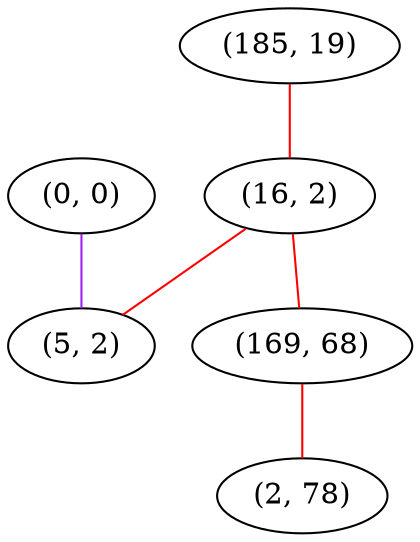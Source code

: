 graph "" {
"(0, 0)";
"(185, 19)";
"(16, 2)";
"(169, 68)";
"(2, 78)";
"(5, 2)";
"(0, 0)" -- "(5, 2)"  [color=purple, key=0, weight=4];
"(185, 19)" -- "(16, 2)"  [color=red, key=0, weight=1];
"(16, 2)" -- "(5, 2)"  [color=red, key=0, weight=1];
"(16, 2)" -- "(169, 68)"  [color=red, key=0, weight=1];
"(169, 68)" -- "(2, 78)"  [color=red, key=0, weight=1];
}
